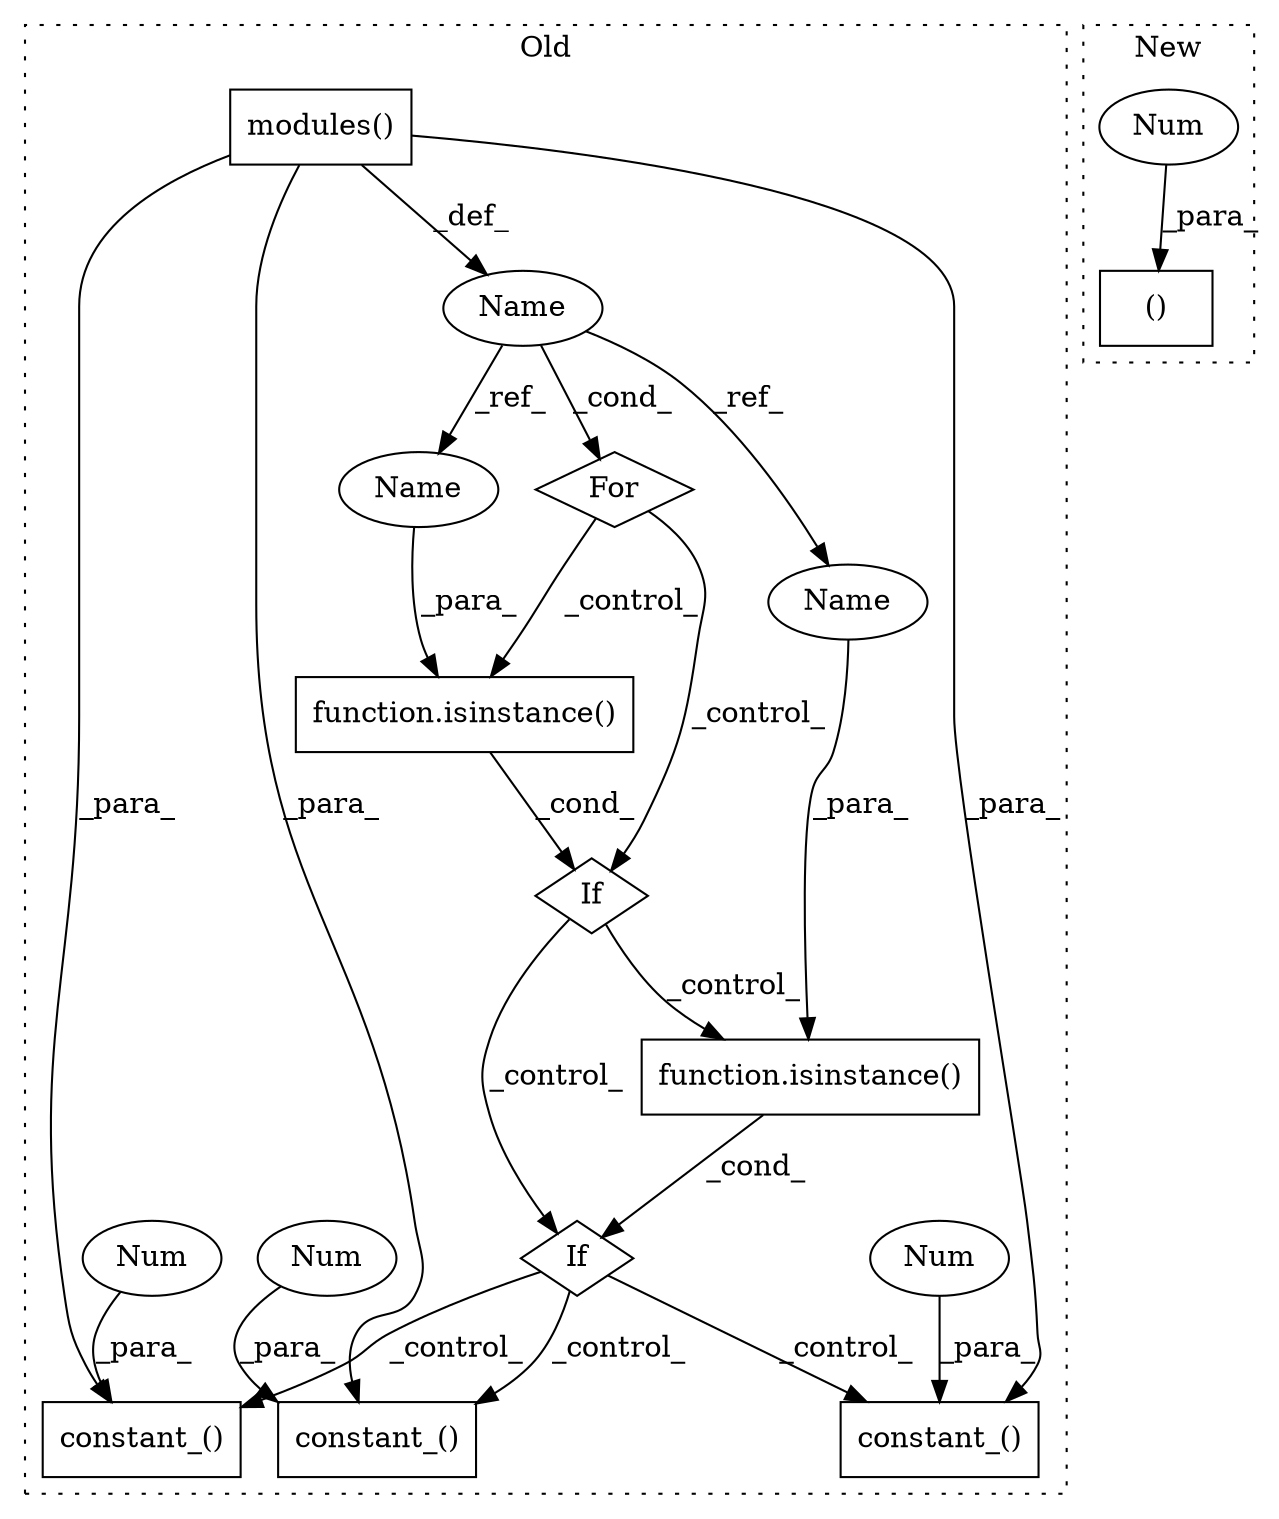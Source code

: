 digraph G {
subgraph cluster0 {
1 [label="modules()" a="75" s="2598" l="14" shape="box"];
3 [label="If" a="96" s="2626,2653" l="3,18" shape="diamond"];
5 [label="Name" a="87" s="2593" l="1" shape="ellipse"];
6 [label="function.isinstance()" a="75" s="2629,2652" l="11,1" shape="box"];
7 [label="For" a="107" s="2589,2612" l="4,14" shape="diamond"];
8 [label="If" a="96" s="2721,2783" l="0,18" shape="diamond"];
9 [label="constant_()" a="75" s="2801,2830" l="18,1" shape="box"];
10 [label="Num" a="76" s="2829" l="1" shape="ellipse"];
11 [label="constant_()" a="75" s="2848,2875" l="18,1" shape="box"];
12 [label="function.isinstance()" a="75" s="2754,2782" l="11,1" shape="box"];
13 [label="constant_()" a="75" s="2985,3012" l="18,1" shape="box"];
14 [label="Num" a="76" s="3011" l="1" shape="ellipse"];
15 [label="Num" a="76" s="2874" l="1" shape="ellipse"];
16 [label="Name" a="87" s="2765" l="1" shape="ellipse"];
17 [label="Name" a="87" s="2640" l="1" shape="ellipse"];
label = "Old";
style="dotted";
}
subgraph cluster1 {
2 [label="()" a="54" s="2332" l="3" shape="box"];
4 [label="Num" a="76" s="2331" l="1" shape="ellipse"];
label = "New";
style="dotted";
}
1 -> 9 [label="_para_"];
1 -> 5 [label="_def_"];
1 -> 11 [label="_para_"];
1 -> 13 [label="_para_"];
3 -> 12 [label="_control_"];
3 -> 8 [label="_control_"];
4 -> 2 [label="_para_"];
5 -> 16 [label="_ref_"];
5 -> 17 [label="_ref_"];
5 -> 7 [label="_cond_"];
6 -> 3 [label="_cond_"];
7 -> 3 [label="_control_"];
7 -> 6 [label="_control_"];
8 -> 11 [label="_control_"];
8 -> 9 [label="_control_"];
8 -> 13 [label="_control_"];
10 -> 9 [label="_para_"];
12 -> 8 [label="_cond_"];
14 -> 13 [label="_para_"];
15 -> 11 [label="_para_"];
16 -> 12 [label="_para_"];
17 -> 6 [label="_para_"];
}